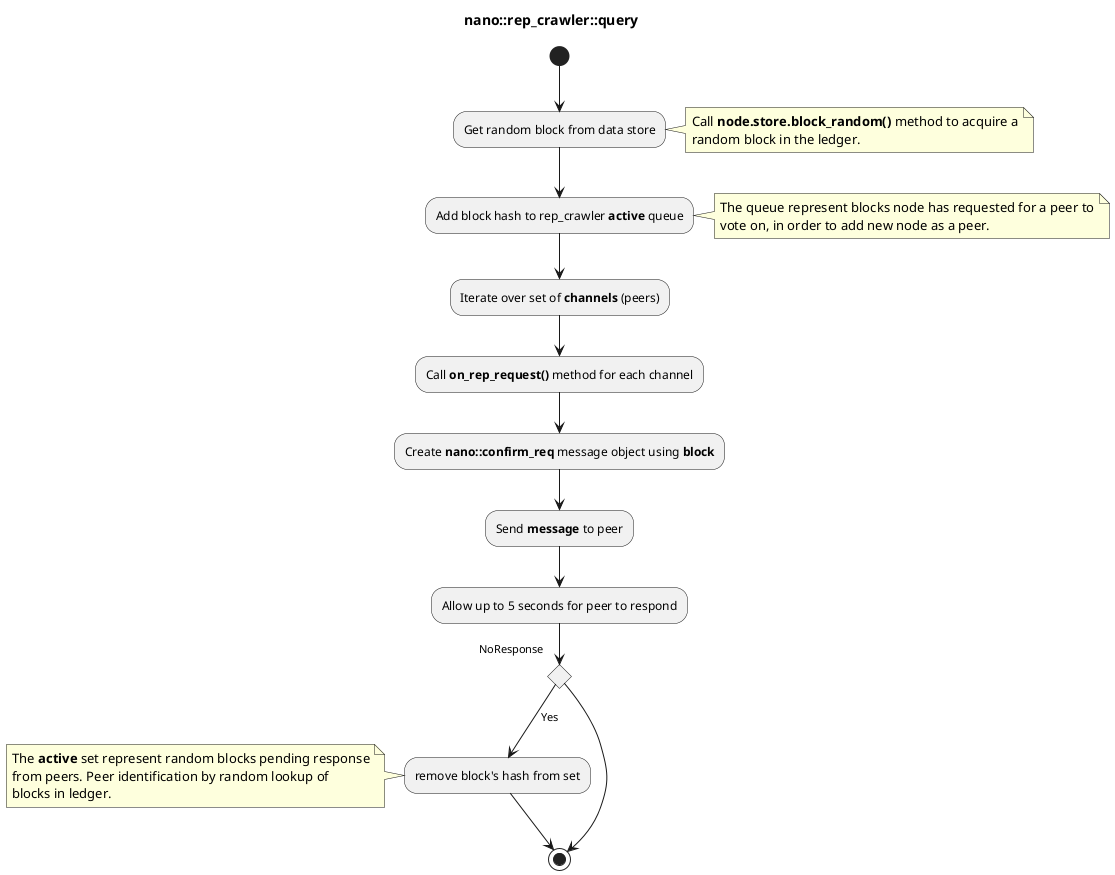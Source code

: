 @startuml

title: nano::rep_crawler::query

(*)-->Get random block from data store
note right
Call **node.store.block_random()** method to acquire a
random block in the ledger.
end note
--> Add block hash to rep_crawler **active** queue
note right
The queue represent blocks node has requested for a peer to
vote on, in order to add new node as a peer.
end note
--> Iterate over set of **channels** (peers)
--> Call **on_rep_request()** method for each channel
--> Create **nano::confirm_req** message object using **block**
--> Send **message** to peer
--> Allow up to 5 seconds for peer to respond
if NoResponse
-->[Yes] remove block's hash from set
note left
The **active** set represent random blocks pending response
from peers. Peer identification by random lookup of
blocks in ledger.
end note
-->(*)
else
-->(*)
end if

@enduml
